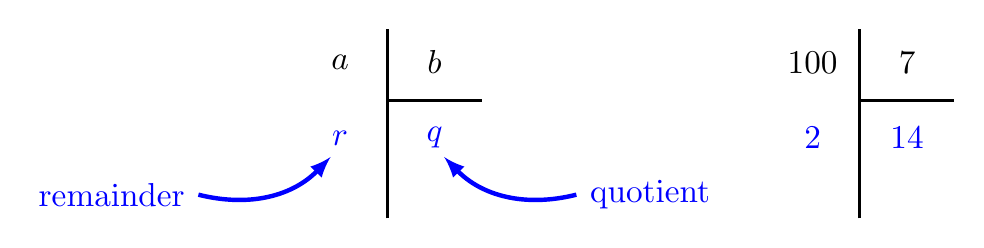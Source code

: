 \begin{tikzpicture}[scale=1.2, every node/.style={scale=1.2}]

  \draw[very thick] (0,0) -- (1,0);
  \draw[very thick] (0,-1.25) -- (0,0.75);

  \node at (0.5,0.4) {$b$};
  \node at (-0.5,0.4) {$a$};
  \node[blue] at (0.5,-0.4) {$q$};
  \node[blue] at (-0.5,-0.4) {$r$};

\draw[<-,>=latex,ultra thick,blue] (0.6,-0.6) to [bend right] (2,-1) node[right]{quotient};
\draw[<-,>=latex,ultra thick,blue] (-0.6,-0.6) to [bend left] (-2,-1) node[left]{remainder};

\begin{scope}[xshift=5cm]
  \draw[very thick] (0,0) -- (1,0);
  \draw[very thick] (0,-1.25) -- (0,0.75);

  \node at (0.5,0.4) {$7$};

  \node at (-0.5,0.4) {$100$};
  \node[blue] at (0.5,-0.4) {$14$};
  \node[blue] at (-0.5,-0.4) {$2$};
\end{scope}

\end{tikzpicture}